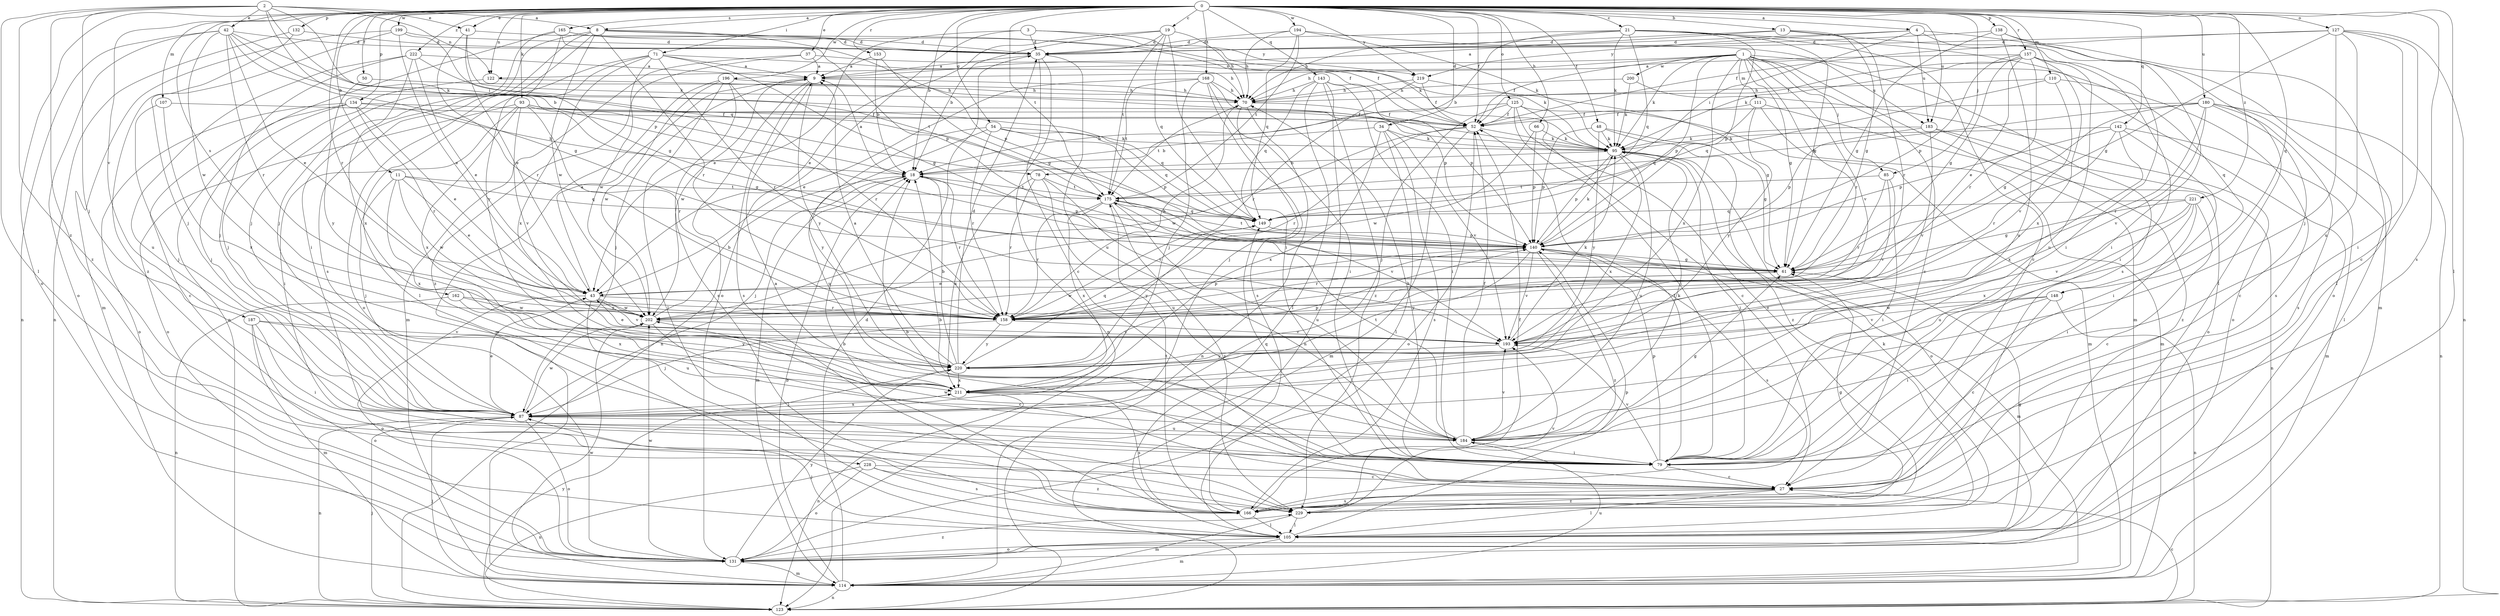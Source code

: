 strict digraph  {
0;
1;
2;
3;
4;
8;
9;
11;
13;
18;
19;
21;
27;
34;
35;
37;
41;
42;
43;
48;
50;
52;
54;
61;
66;
70;
71;
78;
79;
85;
87;
93;
95;
105;
107;
110;
111;
114;
122;
123;
125;
127;
131;
132;
134;
138;
140;
142;
143;
148;
149;
153;
157;
158;
162;
165;
166;
168;
175;
180;
183;
184;
187;
193;
194;
196;
199;
200;
202;
211;
219;
220;
221;
222;
228;
229;
0 -> 4  [label=a];
0 -> 8  [label=a];
0 -> 11  [label=b];
0 -> 13  [label=b];
0 -> 18  [label=b];
0 -> 19  [label=c];
0 -> 21  [label=c];
0 -> 34  [label=d];
0 -> 37  [label=e];
0 -> 41  [label=e];
0 -> 48  [label=f];
0 -> 50  [label=f];
0 -> 52  [label=f];
0 -> 54  [label=g];
0 -> 66  [label=h];
0 -> 71  [label=i];
0 -> 85  [label=j];
0 -> 93  [label=k];
0 -> 105  [label=l];
0 -> 107  [label=m];
0 -> 110  [label=m];
0 -> 122  [label=n];
0 -> 125  [label=o];
0 -> 127  [label=o];
0 -> 131  [label=o];
0 -> 132  [label=p];
0 -> 134  [label=p];
0 -> 138  [label=p];
0 -> 142  [label=q];
0 -> 143  [label=q];
0 -> 148  [label=q];
0 -> 153  [label=r];
0 -> 157  [label=r];
0 -> 158  [label=r];
0 -> 162  [label=s];
0 -> 165  [label=s];
0 -> 166  [label=s];
0 -> 168  [label=t];
0 -> 175  [label=t];
0 -> 180  [label=u];
0 -> 183  [label=u];
0 -> 187  [label=v];
0 -> 194  [label=w];
0 -> 196  [label=w];
0 -> 199  [label=w];
0 -> 219  [label=y];
0 -> 221  [label=z];
0 -> 222  [label=z];
1 -> 27  [label=c];
1 -> 52  [label=f];
1 -> 61  [label=g];
1 -> 70  [label=h];
1 -> 85  [label=j];
1 -> 95  [label=k];
1 -> 111  [label=m];
1 -> 114  [label=m];
1 -> 122  [label=n];
1 -> 140  [label=p];
1 -> 148  [label=q];
1 -> 158  [label=r];
1 -> 183  [label=u];
1 -> 193  [label=v];
1 -> 200  [label=w];
1 -> 211  [label=x];
2 -> 8  [label=a];
2 -> 41  [label=e];
2 -> 42  [label=e];
2 -> 78  [label=i];
2 -> 87  [label=j];
2 -> 105  [label=l];
2 -> 122  [label=n];
2 -> 140  [label=p];
2 -> 149  [label=q];
2 -> 228  [label=z];
2 -> 229  [label=z];
3 -> 35  [label=d];
3 -> 43  [label=e];
3 -> 52  [label=f];
3 -> 131  [label=o];
3 -> 219  [label=y];
4 -> 35  [label=d];
4 -> 78  [label=i];
4 -> 79  [label=i];
4 -> 105  [label=l];
4 -> 183  [label=u];
4 -> 219  [label=y];
8 -> 35  [label=d];
8 -> 52  [label=f];
8 -> 79  [label=i];
8 -> 87  [label=j];
8 -> 140  [label=p];
8 -> 158  [label=r];
8 -> 166  [label=s];
8 -> 202  [label=w];
9 -> 70  [label=h];
9 -> 87  [label=j];
9 -> 123  [label=n];
9 -> 166  [label=s];
9 -> 202  [label=w];
9 -> 220  [label=y];
11 -> 43  [label=e];
11 -> 87  [label=j];
11 -> 149  [label=q];
11 -> 175  [label=t];
11 -> 202  [label=w];
11 -> 211  [label=x];
13 -> 9  [label=a];
13 -> 35  [label=d];
13 -> 61  [label=g];
13 -> 79  [label=i];
13 -> 158  [label=r];
18 -> 9  [label=a];
18 -> 87  [label=j];
18 -> 114  [label=m];
18 -> 140  [label=p];
18 -> 158  [label=r];
18 -> 175  [label=t];
19 -> 18  [label=b];
19 -> 35  [label=d];
19 -> 43  [label=e];
19 -> 70  [label=h];
19 -> 79  [label=i];
19 -> 149  [label=q];
19 -> 175  [label=t];
21 -> 18  [label=b];
21 -> 27  [label=c];
21 -> 35  [label=d];
21 -> 61  [label=g];
21 -> 70  [label=h];
21 -> 95  [label=k];
21 -> 131  [label=o];
21 -> 140  [label=p];
21 -> 149  [label=q];
27 -> 9  [label=a];
27 -> 18  [label=b];
27 -> 105  [label=l];
27 -> 166  [label=s];
27 -> 229  [label=z];
34 -> 18  [label=b];
34 -> 95  [label=k];
34 -> 105  [label=l];
34 -> 166  [label=s];
34 -> 193  [label=v];
34 -> 211  [label=x];
35 -> 9  [label=a];
35 -> 27  [label=c];
35 -> 123  [label=n];
35 -> 184  [label=u];
37 -> 9  [label=a];
37 -> 95  [label=k];
37 -> 114  [label=m];
37 -> 229  [label=z];
41 -> 35  [label=d];
41 -> 43  [label=e];
41 -> 95  [label=k];
41 -> 158  [label=r];
42 -> 18  [label=b];
42 -> 35  [label=d];
42 -> 43  [label=e];
42 -> 61  [label=g];
42 -> 95  [label=k];
42 -> 123  [label=n];
42 -> 131  [label=o];
42 -> 158  [label=r];
42 -> 202  [label=w];
43 -> 9  [label=a];
43 -> 131  [label=o];
43 -> 158  [label=r];
43 -> 184  [label=u];
43 -> 193  [label=v];
43 -> 202  [label=w];
48 -> 61  [label=g];
48 -> 95  [label=k];
48 -> 140  [label=p];
48 -> 220  [label=y];
48 -> 229  [label=z];
50 -> 70  [label=h];
50 -> 220  [label=y];
52 -> 95  [label=k];
52 -> 114  [label=m];
52 -> 131  [label=o];
52 -> 158  [label=r];
52 -> 202  [label=w];
54 -> 95  [label=k];
54 -> 140  [label=p];
54 -> 149  [label=q];
54 -> 158  [label=r];
54 -> 184  [label=u];
54 -> 220  [label=y];
61 -> 43  [label=e];
61 -> 202  [label=w];
66 -> 95  [label=k];
66 -> 140  [label=p];
66 -> 202  [label=w];
70 -> 52  [label=f];
70 -> 87  [label=j];
70 -> 123  [label=n];
70 -> 175  [label=t];
71 -> 9  [label=a];
71 -> 61  [label=g];
71 -> 70  [label=h];
71 -> 105  [label=l];
71 -> 131  [label=o];
71 -> 158  [label=r];
71 -> 202  [label=w];
71 -> 211  [label=x];
78 -> 158  [label=r];
78 -> 175  [label=t];
78 -> 184  [label=u];
78 -> 193  [label=v];
78 -> 211  [label=x];
79 -> 18  [label=b];
79 -> 27  [label=c];
79 -> 52  [label=f];
79 -> 70  [label=h];
79 -> 140  [label=p];
79 -> 149  [label=q];
79 -> 193  [label=v];
79 -> 202  [label=w];
85 -> 79  [label=i];
85 -> 158  [label=r];
85 -> 175  [label=t];
85 -> 193  [label=v];
87 -> 43  [label=e];
87 -> 123  [label=n];
87 -> 131  [label=o];
87 -> 184  [label=u];
87 -> 202  [label=w];
87 -> 211  [label=x];
93 -> 52  [label=f];
93 -> 61  [label=g];
93 -> 79  [label=i];
93 -> 131  [label=o];
93 -> 149  [label=q];
93 -> 158  [label=r];
93 -> 193  [label=v];
93 -> 211  [label=x];
95 -> 18  [label=b];
95 -> 79  [label=i];
95 -> 131  [label=o];
95 -> 140  [label=p];
95 -> 184  [label=u];
95 -> 211  [label=x];
105 -> 61  [label=g];
105 -> 87  [label=j];
105 -> 95  [label=k];
105 -> 114  [label=m];
105 -> 131  [label=o];
105 -> 140  [label=p];
107 -> 52  [label=f];
107 -> 87  [label=j];
107 -> 211  [label=x];
110 -> 70  [label=h];
110 -> 149  [label=q];
110 -> 166  [label=s];
110 -> 193  [label=v];
111 -> 52  [label=f];
111 -> 114  [label=m];
111 -> 131  [label=o];
111 -> 149  [label=q];
111 -> 220  [label=y];
114 -> 18  [label=b];
114 -> 35  [label=d];
114 -> 87  [label=j];
114 -> 123  [label=n];
114 -> 184  [label=u];
114 -> 202  [label=w];
122 -> 70  [label=h];
122 -> 87  [label=j];
123 -> 27  [label=c];
123 -> 87  [label=j];
123 -> 220  [label=y];
125 -> 18  [label=b];
125 -> 27  [label=c];
125 -> 52  [label=f];
125 -> 79  [label=i];
125 -> 87  [label=j];
125 -> 114  [label=m];
125 -> 229  [label=z];
127 -> 27  [label=c];
127 -> 35  [label=d];
127 -> 52  [label=f];
127 -> 61  [label=g];
127 -> 79  [label=i];
127 -> 87  [label=j];
127 -> 123  [label=n];
127 -> 184  [label=u];
131 -> 114  [label=m];
131 -> 202  [label=w];
131 -> 220  [label=y];
131 -> 229  [label=z];
132 -> 35  [label=d];
132 -> 123  [label=n];
132 -> 229  [label=z];
134 -> 18  [label=b];
134 -> 27  [label=c];
134 -> 43  [label=e];
134 -> 52  [label=f];
134 -> 87  [label=j];
134 -> 131  [label=o];
134 -> 158  [label=r];
138 -> 35  [label=d];
138 -> 61  [label=g];
138 -> 105  [label=l];
138 -> 114  [label=m];
138 -> 184  [label=u];
140 -> 61  [label=g];
140 -> 95  [label=k];
140 -> 114  [label=m];
140 -> 158  [label=r];
140 -> 166  [label=s];
140 -> 175  [label=t];
140 -> 193  [label=v];
140 -> 220  [label=y];
140 -> 229  [label=z];
142 -> 79  [label=i];
142 -> 95  [label=k];
142 -> 114  [label=m];
142 -> 140  [label=p];
142 -> 158  [label=r];
142 -> 211  [label=x];
143 -> 70  [label=h];
143 -> 79  [label=i];
143 -> 105  [label=l];
143 -> 123  [label=n];
143 -> 140  [label=p];
143 -> 149  [label=q];
143 -> 229  [label=z];
148 -> 27  [label=c];
148 -> 79  [label=i];
148 -> 123  [label=n];
148 -> 193  [label=v];
148 -> 202  [label=w];
149 -> 140  [label=p];
149 -> 220  [label=y];
153 -> 9  [label=a];
153 -> 18  [label=b];
153 -> 61  [label=g];
157 -> 9  [label=a];
157 -> 43  [label=e];
157 -> 52  [label=f];
157 -> 61  [label=g];
157 -> 79  [label=i];
157 -> 95  [label=k];
157 -> 140  [label=p];
157 -> 158  [label=r];
157 -> 184  [label=u];
157 -> 211  [label=x];
158 -> 70  [label=h];
158 -> 87  [label=j];
158 -> 140  [label=p];
158 -> 193  [label=v];
158 -> 220  [label=y];
162 -> 123  [label=n];
162 -> 158  [label=r];
162 -> 202  [label=w];
162 -> 211  [label=x];
165 -> 35  [label=d];
165 -> 87  [label=j];
165 -> 95  [label=k];
165 -> 123  [label=n];
165 -> 140  [label=p];
165 -> 220  [label=y];
166 -> 18  [label=b];
166 -> 52  [label=f];
166 -> 61  [label=g];
166 -> 105  [label=l];
166 -> 175  [label=t];
168 -> 43  [label=e];
168 -> 70  [label=h];
168 -> 79  [label=i];
168 -> 87  [label=j];
168 -> 140  [label=p];
168 -> 166  [label=s];
168 -> 175  [label=t];
175 -> 149  [label=q];
175 -> 158  [label=r];
175 -> 184  [label=u];
175 -> 193  [label=v];
175 -> 211  [label=x];
175 -> 229  [label=z];
180 -> 27  [label=c];
180 -> 52  [label=f];
180 -> 61  [label=g];
180 -> 105  [label=l];
180 -> 123  [label=n];
180 -> 158  [label=r];
180 -> 166  [label=s];
180 -> 175  [label=t];
180 -> 193  [label=v];
183 -> 95  [label=k];
183 -> 123  [label=n];
183 -> 140  [label=p];
183 -> 193  [label=v];
183 -> 229  [label=z];
184 -> 52  [label=f];
184 -> 61  [label=g];
184 -> 79  [label=i];
184 -> 95  [label=k];
184 -> 175  [label=t];
184 -> 193  [label=v];
187 -> 79  [label=i];
187 -> 114  [label=m];
187 -> 131  [label=o];
187 -> 193  [label=v];
187 -> 220  [label=y];
193 -> 43  [label=e];
193 -> 95  [label=k];
193 -> 220  [label=y];
194 -> 35  [label=d];
194 -> 70  [label=h];
194 -> 95  [label=k];
194 -> 149  [label=q];
194 -> 166  [label=s];
194 -> 175  [label=t];
196 -> 70  [label=h];
196 -> 105  [label=l];
196 -> 114  [label=m];
196 -> 158  [label=r];
196 -> 166  [label=s];
196 -> 202  [label=w];
199 -> 35  [label=d];
199 -> 43  [label=e];
199 -> 61  [label=g];
199 -> 87  [label=j];
199 -> 114  [label=m];
200 -> 70  [label=h];
200 -> 95  [label=k];
200 -> 131  [label=o];
202 -> 18  [label=b];
202 -> 27  [label=c];
202 -> 193  [label=v];
211 -> 87  [label=j];
211 -> 123  [label=n];
211 -> 166  [label=s];
219 -> 52  [label=f];
219 -> 61  [label=g];
219 -> 70  [label=h];
219 -> 158  [label=r];
220 -> 9  [label=a];
220 -> 18  [label=b];
220 -> 35  [label=d];
220 -> 140  [label=p];
220 -> 149  [label=q];
220 -> 211  [label=x];
221 -> 27  [label=c];
221 -> 61  [label=g];
221 -> 79  [label=i];
221 -> 149  [label=q];
221 -> 184  [label=u];
221 -> 193  [label=v];
221 -> 211  [label=x];
222 -> 9  [label=a];
222 -> 43  [label=e];
222 -> 87  [label=j];
222 -> 175  [label=t];
222 -> 184  [label=u];
222 -> 211  [label=x];
228 -> 27  [label=c];
228 -> 123  [label=n];
228 -> 131  [label=o];
228 -> 166  [label=s];
228 -> 229  [label=z];
229 -> 105  [label=l];
229 -> 114  [label=m];
229 -> 193  [label=v];
}
